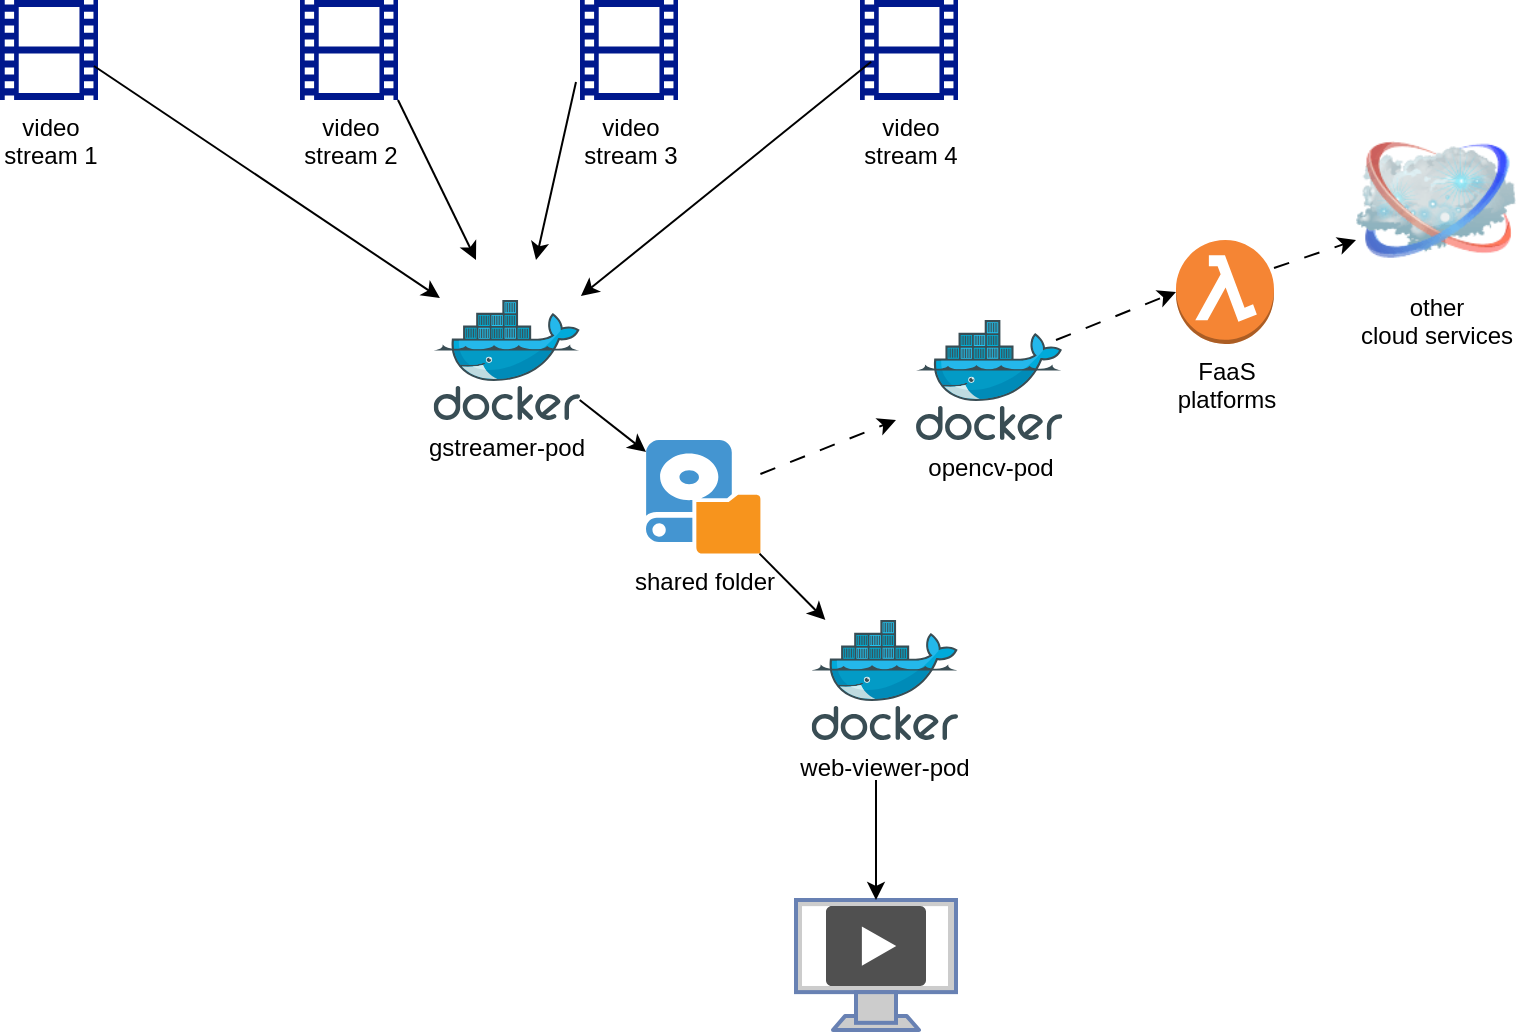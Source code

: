 <mxfile version="22.0.2" type="device">
  <diagram name="Page-1" id="NUEhnNweZH3f21gtfPJv">
    <mxGraphModel dx="1195" dy="703" grid="1" gridSize="10" guides="1" tooltips="1" connect="1" arrows="1" fold="1" page="1" pageScale="1" pageWidth="850" pageHeight="1100" math="0" shadow="0">
      <root>
        <mxCell id="0" />
        <mxCell id="1" parent="0" />
        <mxCell id="DeiUiOltQo_yT-XwU_T3-1" value="video&lt;br&gt;stream 1" style="sketch=0;aspect=fixed;pointerEvents=1;shadow=0;dashed=0;html=1;strokeColor=none;labelPosition=center;verticalLabelPosition=bottom;verticalAlign=top;align=center;fillColor=#00188D;shape=mxgraph.mscae.general.video" vertex="1" parent="1">
          <mxGeometry x="41" y="190" width="49" height="50" as="geometry" />
        </mxCell>
        <mxCell id="DeiUiOltQo_yT-XwU_T3-2" value="video&lt;br&gt;stream 2" style="sketch=0;aspect=fixed;pointerEvents=1;shadow=0;dashed=0;html=1;strokeColor=none;labelPosition=center;verticalLabelPosition=bottom;verticalAlign=top;align=center;fillColor=#00188D;shape=mxgraph.mscae.general.video" vertex="1" parent="1">
          <mxGeometry x="191" y="190" width="49" height="50" as="geometry" />
        </mxCell>
        <mxCell id="DeiUiOltQo_yT-XwU_T3-3" value="video&lt;br&gt;stream 3" style="sketch=0;aspect=fixed;pointerEvents=1;shadow=0;dashed=0;html=1;strokeColor=none;labelPosition=center;verticalLabelPosition=bottom;verticalAlign=top;align=center;fillColor=#00188D;shape=mxgraph.mscae.general.video" vertex="1" parent="1">
          <mxGeometry x="331" y="190" width="49" height="50" as="geometry" />
        </mxCell>
        <mxCell id="DeiUiOltQo_yT-XwU_T3-4" value="video&lt;br&gt;stream 4" style="sketch=0;aspect=fixed;pointerEvents=1;shadow=0;dashed=0;html=1;strokeColor=none;labelPosition=center;verticalLabelPosition=bottom;verticalAlign=top;align=center;fillColor=#00188D;shape=mxgraph.mscae.general.video" vertex="1" parent="1">
          <mxGeometry x="471" y="190" width="49" height="50" as="geometry" />
        </mxCell>
        <mxCell id="DeiUiOltQo_yT-XwU_T3-5" value="gstreamer-pod" style="image;sketch=0;aspect=fixed;html=1;points=[];align=center;fontSize=12;image=img/lib/mscae/Docker.svg;" vertex="1" parent="1">
          <mxGeometry x="257.82" y="340" width="73.18" height="60" as="geometry" />
        </mxCell>
        <mxCell id="DeiUiOltQo_yT-XwU_T3-6" value="web-viewer-pod" style="image;sketch=0;aspect=fixed;html=1;points=[];align=center;fontSize=12;image=img/lib/mscae/Docker.svg;" vertex="1" parent="1">
          <mxGeometry x="446.83" y="500" width="73.17" height="60" as="geometry" />
        </mxCell>
        <mxCell id="DeiUiOltQo_yT-XwU_T3-7" value="shared folder" style="shadow=0;dashed=0;html=1;strokeColor=none;fillColor=#4495D1;labelPosition=center;verticalLabelPosition=bottom;verticalAlign=top;align=center;outlineConnect=0;shape=mxgraph.veeam.local_disk;" vertex="1" parent="1">
          <mxGeometry x="364" y="410" width="57.2" height="56.8" as="geometry" />
        </mxCell>
        <mxCell id="DeiUiOltQo_yT-XwU_T3-10" value="" style="group" vertex="1" connectable="0" parent="1">
          <mxGeometry x="439" y="640" width="80" height="65" as="geometry" />
        </mxCell>
        <mxCell id="DeiUiOltQo_yT-XwU_T3-9" value="" style="fontColor=#0066CC;verticalAlign=top;verticalLabelPosition=bottom;labelPosition=center;align=center;html=1;outlineConnect=0;fillColor=#CCCCCC;strokeColor=#6881B3;gradientColor=none;gradientDirection=north;strokeWidth=2;shape=mxgraph.networks.monitor;" vertex="1" parent="DeiUiOltQo_yT-XwU_T3-10">
          <mxGeometry width="80" height="65" as="geometry" />
        </mxCell>
        <mxCell id="DeiUiOltQo_yT-XwU_T3-8" value="" style="sketch=0;pointerEvents=1;shadow=0;dashed=0;html=1;strokeColor=none;fillColor=#505050;labelPosition=center;verticalLabelPosition=bottom;verticalAlign=top;outlineConnect=0;align=center;shape=mxgraph.office.concepts.video_play;" vertex="1" parent="DeiUiOltQo_yT-XwU_T3-10">
          <mxGeometry x="15" y="3" width="50" height="40" as="geometry" />
        </mxCell>
        <mxCell id="DeiUiOltQo_yT-XwU_T3-11" value="" style="endArrow=classic;html=1;rounded=0;exitX=0.959;exitY=0.66;exitDx=0;exitDy=0;exitPerimeter=0;entryX=0.043;entryY=-0.017;entryDx=0;entryDy=0;entryPerimeter=0;" edge="1" parent="1" source="DeiUiOltQo_yT-XwU_T3-1" target="DeiUiOltQo_yT-XwU_T3-5">
          <mxGeometry width="50" height="50" relative="1" as="geometry">
            <mxPoint x="339" y="460" as="sourcePoint" />
            <mxPoint x="389" y="410" as="targetPoint" />
          </mxGeometry>
        </mxCell>
        <mxCell id="DeiUiOltQo_yT-XwU_T3-12" value="" style="endArrow=classic;html=1;rounded=0;exitX=1;exitY=1;exitDx=0;exitDy=0;exitPerimeter=0;" edge="1" parent="1" source="DeiUiOltQo_yT-XwU_T3-2">
          <mxGeometry width="50" height="50" relative="1" as="geometry">
            <mxPoint x="98" y="233" as="sourcePoint" />
            <mxPoint x="279" y="320" as="targetPoint" />
          </mxGeometry>
        </mxCell>
        <mxCell id="DeiUiOltQo_yT-XwU_T3-13" value="" style="endArrow=classic;html=1;rounded=0;exitX=-0.041;exitY=0.82;exitDx=0;exitDy=0;exitPerimeter=0;" edge="1" parent="1" source="DeiUiOltQo_yT-XwU_T3-3">
          <mxGeometry width="50" height="50" relative="1" as="geometry">
            <mxPoint x="108" y="243" as="sourcePoint" />
            <mxPoint x="309" y="320" as="targetPoint" />
          </mxGeometry>
        </mxCell>
        <mxCell id="DeiUiOltQo_yT-XwU_T3-14" value="" style="endArrow=classic;html=1;rounded=0;exitX=0.114;exitY=0.617;exitDx=0;exitDy=0;exitPerimeter=0;entryX=1.006;entryY=-0.033;entryDx=0;entryDy=0;entryPerimeter=0;" edge="1" parent="1" source="DeiUiOltQo_yT-XwU_T3-4" target="DeiUiOltQo_yT-XwU_T3-5">
          <mxGeometry width="50" height="50" relative="1" as="geometry">
            <mxPoint x="98" y="233" as="sourcePoint" />
            <mxPoint x="271" y="349" as="targetPoint" />
          </mxGeometry>
        </mxCell>
        <mxCell id="DeiUiOltQo_yT-XwU_T3-16" value="" style="endArrow=classic;html=1;rounded=0;exitX=0.998;exitY=0.833;exitDx=0;exitDy=0;exitPerimeter=0;" edge="1" parent="1" source="DeiUiOltQo_yT-XwU_T3-5" target="DeiUiOltQo_yT-XwU_T3-7">
          <mxGeometry width="50" height="50" relative="1" as="geometry">
            <mxPoint x="349" y="420" as="sourcePoint" />
            <mxPoint x="399" y="370" as="targetPoint" />
          </mxGeometry>
        </mxCell>
        <mxCell id="DeiUiOltQo_yT-XwU_T3-17" value="" style="endArrow=classic;html=1;rounded=0;" edge="1" parent="1" source="DeiUiOltQo_yT-XwU_T3-7" target="DeiUiOltQo_yT-XwU_T3-6">
          <mxGeometry width="50" height="50" relative="1" as="geometry">
            <mxPoint x="349" y="420" as="sourcePoint" />
            <mxPoint x="399" y="370" as="targetPoint" />
          </mxGeometry>
        </mxCell>
        <mxCell id="DeiUiOltQo_yT-XwU_T3-18" value="" style="endArrow=classic;html=1;rounded=0;entryX=0.5;entryY=0;entryDx=0;entryDy=0;entryPerimeter=0;" edge="1" parent="1" target="DeiUiOltQo_yT-XwU_T3-9">
          <mxGeometry width="50" height="50" relative="1" as="geometry">
            <mxPoint x="479" y="580" as="sourcePoint" />
            <mxPoint x="399" y="510" as="targetPoint" />
          </mxGeometry>
        </mxCell>
        <mxCell id="DeiUiOltQo_yT-XwU_T3-19" value="" style="endArrow=classic;html=1;rounded=0;dashed=1;dashPattern=8 8;" edge="1" parent="1" source="DeiUiOltQo_yT-XwU_T3-7">
          <mxGeometry width="50" height="50" relative="1" as="geometry">
            <mxPoint x="429" y="450" as="sourcePoint" />
            <mxPoint x="489" y="400" as="targetPoint" />
          </mxGeometry>
        </mxCell>
        <mxCell id="DeiUiOltQo_yT-XwU_T3-20" value="opencv-pod" style="image;sketch=0;aspect=fixed;html=1;points=[];align=center;fontSize=12;image=img/lib/mscae/Docker.svg;" vertex="1" parent="1">
          <mxGeometry x="499.0" y="350" width="73.17" height="60" as="geometry" />
        </mxCell>
        <mxCell id="DeiUiOltQo_yT-XwU_T3-21" value="FaaS&lt;br&gt;platforms" style="outlineConnect=0;dashed=0;verticalLabelPosition=bottom;verticalAlign=top;align=center;html=1;shape=mxgraph.aws3.lambda_function;fillColor=#F58534;gradientColor=none;" vertex="1" parent="1">
          <mxGeometry x="629" y="310" width="49" height="52" as="geometry" />
        </mxCell>
        <mxCell id="DeiUiOltQo_yT-XwU_T3-22" value="" style="endArrow=classic;html=1;rounded=0;dashed=1;dashPattern=8 8;entryX=0;entryY=0.5;entryDx=0;entryDy=0;entryPerimeter=0;" edge="1" parent="1" target="DeiUiOltQo_yT-XwU_T3-21">
          <mxGeometry width="50" height="50" relative="1" as="geometry">
            <mxPoint x="569" y="360" as="sourcePoint" />
            <mxPoint x="499" y="410" as="targetPoint" />
          </mxGeometry>
        </mxCell>
        <mxCell id="DeiUiOltQo_yT-XwU_T3-23" value="" style="endArrow=classic;html=1;rounded=0;dashed=1;dashPattern=8 8;" edge="1" parent="1">
          <mxGeometry width="50" height="50" relative="1" as="geometry">
            <mxPoint x="678" y="324" as="sourcePoint" />
            <mxPoint x="719" y="310" as="targetPoint" />
          </mxGeometry>
        </mxCell>
        <mxCell id="DeiUiOltQo_yT-XwU_T3-24" value="other&lt;br&gt;cloud services" style="image;html=1;image=img/lib/clip_art/networking/Cloud_128x128.png" vertex="1" parent="1">
          <mxGeometry x="719" y="250" width="80" height="80" as="geometry" />
        </mxCell>
      </root>
    </mxGraphModel>
  </diagram>
</mxfile>

